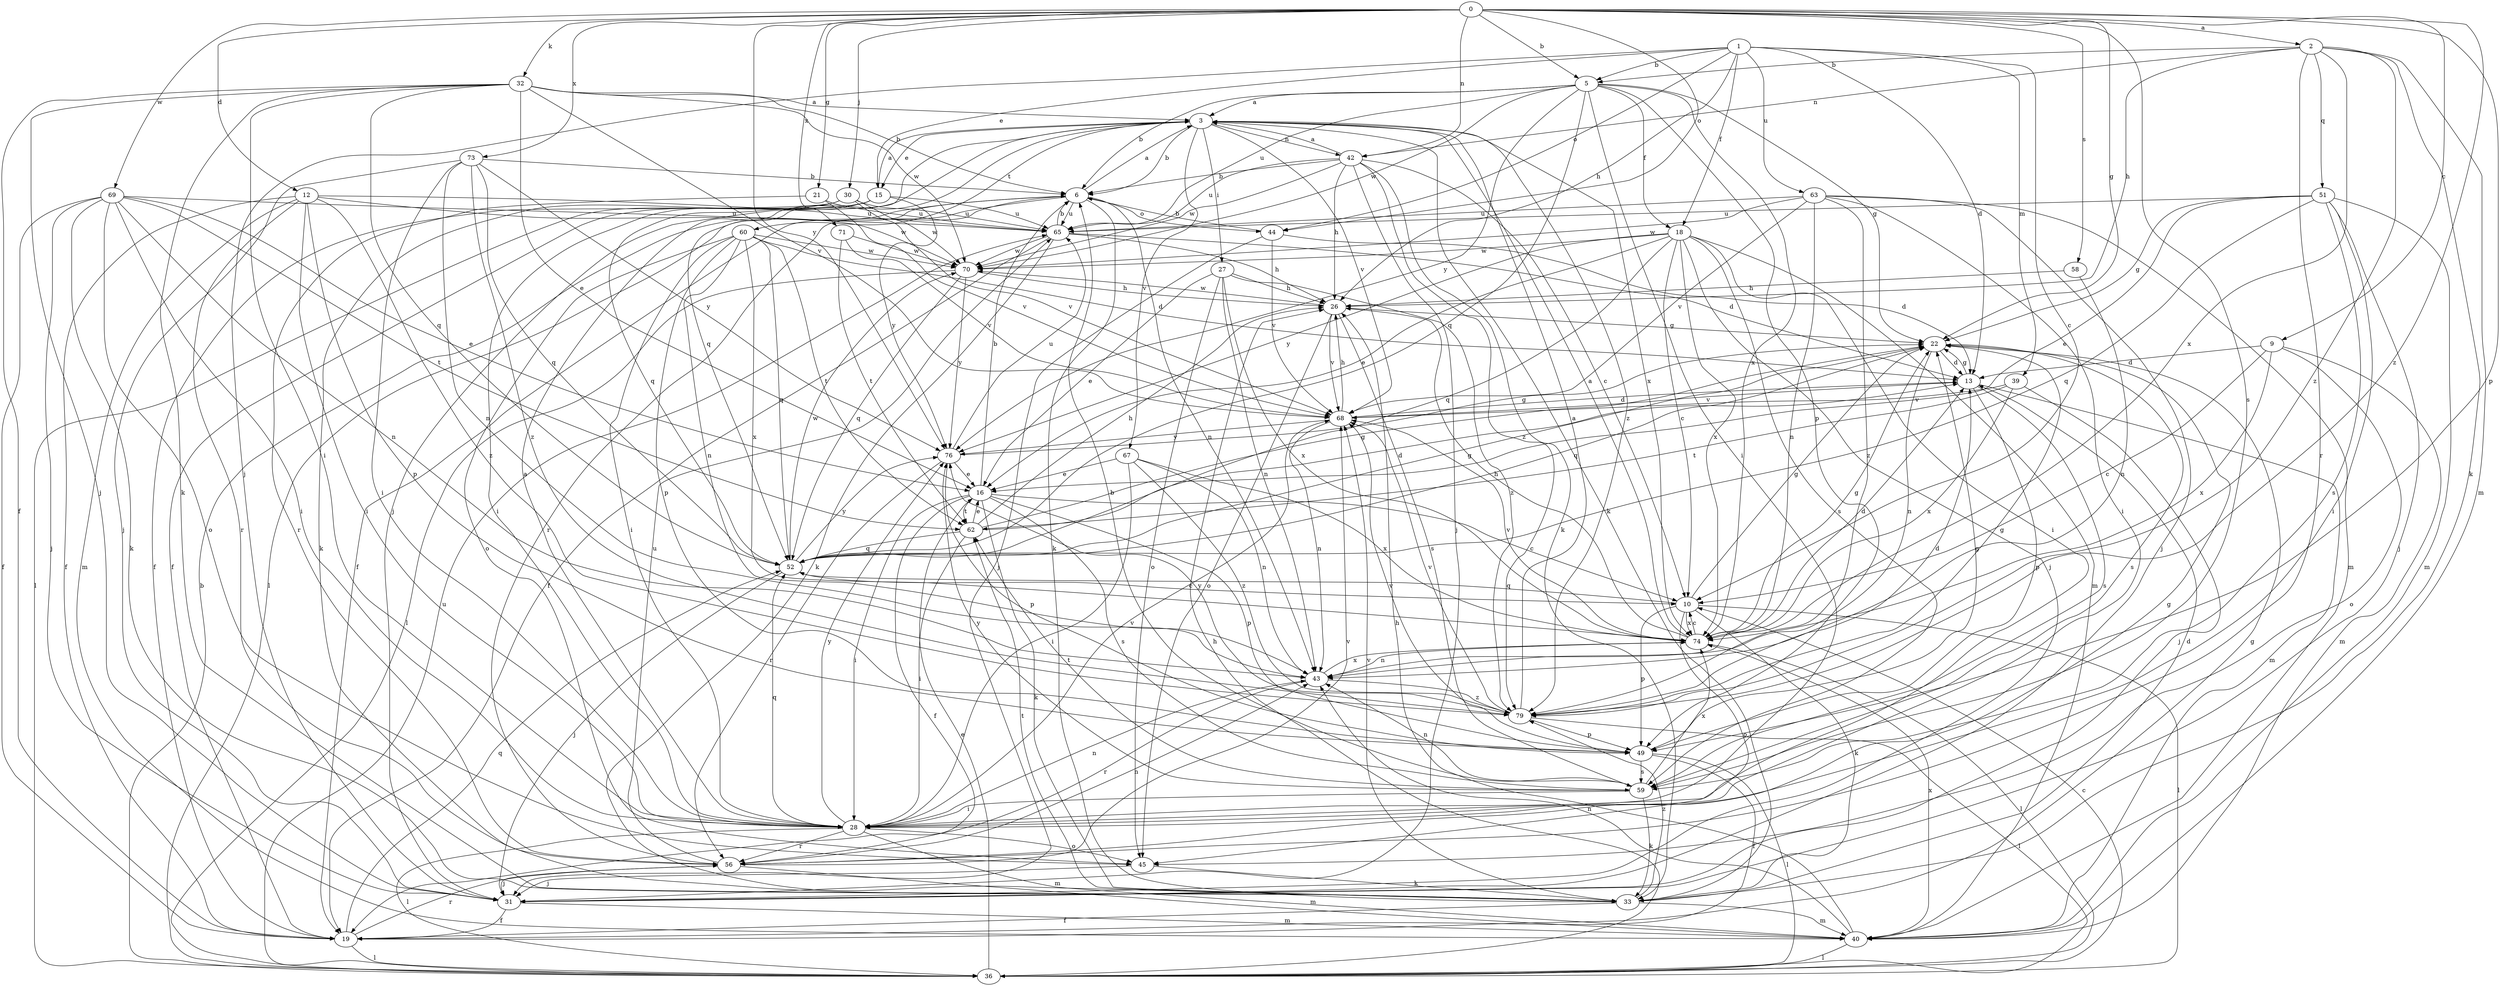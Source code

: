 strict digraph  {
0;
1;
2;
3;
5;
6;
9;
10;
12;
13;
15;
16;
18;
19;
21;
22;
26;
27;
28;
30;
31;
32;
33;
36;
39;
40;
42;
43;
44;
45;
49;
51;
52;
56;
58;
59;
60;
62;
63;
65;
67;
68;
69;
70;
71;
73;
74;
76;
79;
0 -> 2  [label=a];
0 -> 5  [label=b];
0 -> 9  [label=c];
0 -> 12  [label=d];
0 -> 21  [label=g];
0 -> 22  [label=g];
0 -> 30  [label=j];
0 -> 32  [label=k];
0 -> 42  [label=n];
0 -> 44  [label=o];
0 -> 49  [label=p];
0 -> 58  [label=s];
0 -> 59  [label=s];
0 -> 69  [label=w];
0 -> 71  [label=x];
0 -> 73  [label=x];
0 -> 76  [label=y];
0 -> 79  [label=z];
1 -> 5  [label=b];
1 -> 10  [label=c];
1 -> 13  [label=d];
1 -> 15  [label=e];
1 -> 18  [label=f];
1 -> 26  [label=h];
1 -> 31  [label=j];
1 -> 39  [label=m];
1 -> 44  [label=o];
1 -> 63  [label=u];
2 -> 5  [label=b];
2 -> 26  [label=h];
2 -> 33  [label=k];
2 -> 40  [label=m];
2 -> 42  [label=n];
2 -> 51  [label=q];
2 -> 56  [label=r];
2 -> 74  [label=x];
2 -> 79  [label=z];
3 -> 6  [label=b];
3 -> 15  [label=e];
3 -> 27  [label=i];
3 -> 31  [label=j];
3 -> 33  [label=k];
3 -> 42  [label=n];
3 -> 52  [label=q];
3 -> 60  [label=t];
3 -> 67  [label=v];
3 -> 68  [label=v];
3 -> 74  [label=x];
3 -> 79  [label=z];
5 -> 3  [label=a];
5 -> 6  [label=b];
5 -> 18  [label=f];
5 -> 22  [label=g];
5 -> 28  [label=i];
5 -> 49  [label=p];
5 -> 52  [label=q];
5 -> 65  [label=u];
5 -> 70  [label=w];
5 -> 74  [label=x];
5 -> 76  [label=y];
6 -> 3  [label=a];
6 -> 19  [label=f];
6 -> 33  [label=k];
6 -> 36  [label=l];
6 -> 43  [label=n];
6 -> 44  [label=o];
6 -> 56  [label=r];
6 -> 65  [label=u];
9 -> 10  [label=c];
9 -> 13  [label=d];
9 -> 40  [label=m];
9 -> 45  [label=o];
9 -> 74  [label=x];
10 -> 22  [label=g];
10 -> 33  [label=k];
10 -> 36  [label=l];
10 -> 45  [label=o];
10 -> 49  [label=p];
10 -> 52  [label=q];
10 -> 74  [label=x];
12 -> 19  [label=f];
12 -> 28  [label=i];
12 -> 40  [label=m];
12 -> 49  [label=p];
12 -> 56  [label=r];
12 -> 65  [label=u];
12 -> 70  [label=w];
12 -> 79  [label=z];
13 -> 22  [label=g];
13 -> 40  [label=m];
13 -> 49  [label=p];
13 -> 59  [label=s];
13 -> 68  [label=v];
15 -> 3  [label=a];
15 -> 19  [label=f];
15 -> 28  [label=i];
15 -> 36  [label=l];
15 -> 52  [label=q];
15 -> 65  [label=u];
15 -> 76  [label=y];
16 -> 6  [label=b];
16 -> 10  [label=c];
16 -> 19  [label=f];
16 -> 28  [label=i];
16 -> 33  [label=k];
16 -> 49  [label=p];
16 -> 59  [label=s];
16 -> 62  [label=t];
18 -> 10  [label=c];
18 -> 16  [label=e];
18 -> 28  [label=i];
18 -> 31  [label=j];
18 -> 40  [label=m];
18 -> 52  [label=q];
18 -> 59  [label=s];
18 -> 70  [label=w];
18 -> 74  [label=x];
18 -> 76  [label=y];
19 -> 22  [label=g];
19 -> 36  [label=l];
19 -> 52  [label=q];
19 -> 56  [label=r];
21 -> 56  [label=r];
21 -> 65  [label=u];
21 -> 68  [label=v];
22 -> 13  [label=d];
22 -> 43  [label=n];
22 -> 52  [label=q];
22 -> 59  [label=s];
26 -> 22  [label=g];
26 -> 45  [label=o];
26 -> 59  [label=s];
26 -> 68  [label=v];
26 -> 70  [label=w];
27 -> 16  [label=e];
27 -> 26  [label=h];
27 -> 43  [label=n];
27 -> 45  [label=o];
27 -> 74  [label=x];
27 -> 79  [label=z];
28 -> 3  [label=a];
28 -> 36  [label=l];
28 -> 40  [label=m];
28 -> 43  [label=n];
28 -> 45  [label=o];
28 -> 52  [label=q];
28 -> 56  [label=r];
28 -> 68  [label=v];
28 -> 76  [label=y];
30 -> 19  [label=f];
30 -> 33  [label=k];
30 -> 65  [label=u];
30 -> 68  [label=v];
30 -> 70  [label=w];
31 -> 19  [label=f];
31 -> 40  [label=m];
32 -> 3  [label=a];
32 -> 6  [label=b];
32 -> 16  [label=e];
32 -> 19  [label=f];
32 -> 28  [label=i];
32 -> 31  [label=j];
32 -> 33  [label=k];
32 -> 52  [label=q];
32 -> 68  [label=v];
32 -> 70  [label=w];
33 -> 13  [label=d];
33 -> 19  [label=f];
33 -> 40  [label=m];
33 -> 62  [label=t];
33 -> 68  [label=v];
33 -> 79  [label=z];
36 -> 6  [label=b];
36 -> 10  [label=c];
36 -> 16  [label=e];
36 -> 26  [label=h];
36 -> 65  [label=u];
39 -> 31  [label=j];
39 -> 62  [label=t];
39 -> 68  [label=v];
39 -> 74  [label=x];
40 -> 26  [label=h];
40 -> 36  [label=l];
40 -> 43  [label=n];
40 -> 74  [label=x];
42 -> 3  [label=a];
42 -> 6  [label=b];
42 -> 10  [label=c];
42 -> 26  [label=h];
42 -> 31  [label=j];
42 -> 33  [label=k];
42 -> 65  [label=u];
42 -> 70  [label=w];
42 -> 79  [label=z];
43 -> 56  [label=r];
43 -> 74  [label=x];
43 -> 79  [label=z];
44 -> 6  [label=b];
44 -> 13  [label=d];
44 -> 31  [label=j];
44 -> 68  [label=v];
45 -> 31  [label=j];
45 -> 33  [label=k];
49 -> 19  [label=f];
49 -> 22  [label=g];
49 -> 36  [label=l];
49 -> 59  [label=s];
49 -> 68  [label=v];
51 -> 16  [label=e];
51 -> 22  [label=g];
51 -> 28  [label=i];
51 -> 31  [label=j];
51 -> 40  [label=m];
51 -> 52  [label=q];
51 -> 59  [label=s];
51 -> 65  [label=u];
52 -> 10  [label=c];
52 -> 22  [label=g];
52 -> 31  [label=j];
52 -> 70  [label=w];
52 -> 76  [label=y];
56 -> 22  [label=g];
56 -> 31  [label=j];
56 -> 40  [label=m];
56 -> 43  [label=n];
56 -> 65  [label=u];
56 -> 68  [label=v];
58 -> 26  [label=h];
58 -> 43  [label=n];
59 -> 6  [label=b];
59 -> 28  [label=i];
59 -> 33  [label=k];
59 -> 43  [label=n];
59 -> 62  [label=t];
59 -> 74  [label=x];
59 -> 76  [label=y];
60 -> 13  [label=d];
60 -> 28  [label=i];
60 -> 43  [label=n];
60 -> 45  [label=o];
60 -> 49  [label=p];
60 -> 52  [label=q];
60 -> 62  [label=t];
60 -> 70  [label=w];
60 -> 74  [label=x];
62 -> 13  [label=d];
62 -> 16  [label=e];
62 -> 22  [label=g];
62 -> 26  [label=h];
62 -> 28  [label=i];
62 -> 52  [label=q];
63 -> 28  [label=i];
63 -> 31  [label=j];
63 -> 40  [label=m];
63 -> 43  [label=n];
63 -> 65  [label=u];
63 -> 68  [label=v];
63 -> 70  [label=w];
63 -> 79  [label=z];
65 -> 6  [label=b];
65 -> 13  [label=d];
65 -> 19  [label=f];
65 -> 26  [label=h];
65 -> 33  [label=k];
65 -> 70  [label=w];
67 -> 16  [label=e];
67 -> 28  [label=i];
67 -> 43  [label=n];
67 -> 74  [label=x];
67 -> 79  [label=z];
68 -> 13  [label=d];
68 -> 26  [label=h];
68 -> 43  [label=n];
68 -> 76  [label=y];
69 -> 16  [label=e];
69 -> 19  [label=f];
69 -> 28  [label=i];
69 -> 31  [label=j];
69 -> 33  [label=k];
69 -> 43  [label=n];
69 -> 45  [label=o];
69 -> 62  [label=t];
69 -> 65  [label=u];
70 -> 26  [label=h];
70 -> 36  [label=l];
70 -> 52  [label=q];
70 -> 76  [label=y];
71 -> 62  [label=t];
71 -> 68  [label=v];
71 -> 70  [label=w];
73 -> 6  [label=b];
73 -> 28  [label=i];
73 -> 31  [label=j];
73 -> 43  [label=n];
73 -> 52  [label=q];
73 -> 76  [label=y];
73 -> 79  [label=z];
74 -> 3  [label=a];
74 -> 10  [label=c];
74 -> 13  [label=d];
74 -> 22  [label=g];
74 -> 26  [label=h];
74 -> 36  [label=l];
74 -> 43  [label=n];
74 -> 68  [label=v];
76 -> 16  [label=e];
76 -> 22  [label=g];
76 -> 49  [label=p];
76 -> 56  [label=r];
76 -> 65  [label=u];
79 -> 3  [label=a];
79 -> 13  [label=d];
79 -> 22  [label=g];
79 -> 36  [label=l];
79 -> 49  [label=p];
79 -> 68  [label=v];
79 -> 76  [label=y];
}
